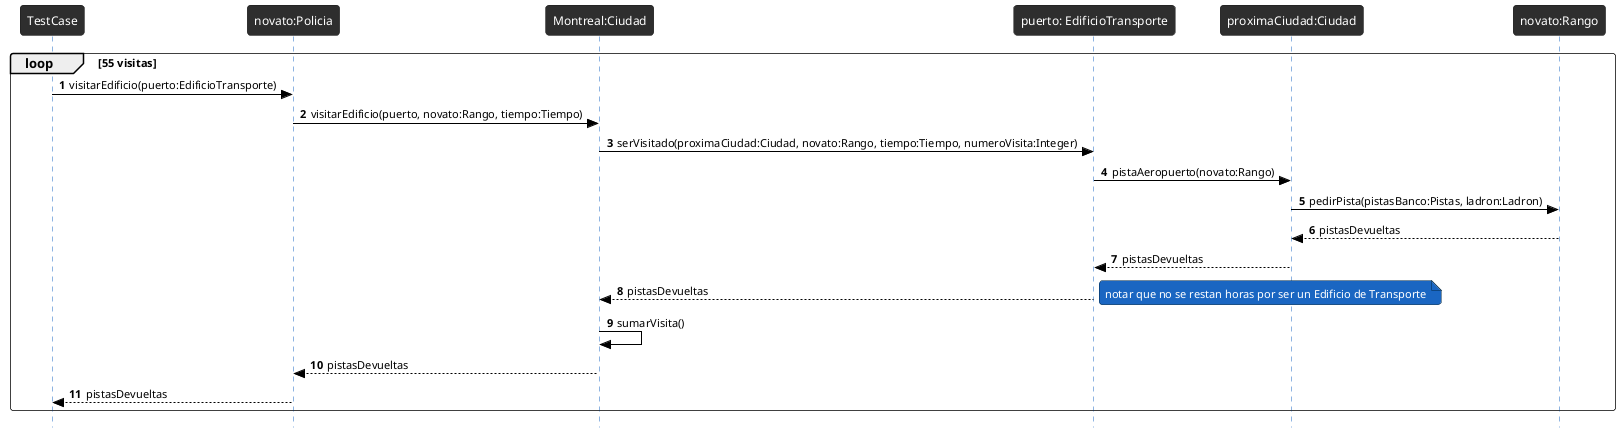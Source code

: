 @startuml

!theme reddress-darkblue
autonumber
skinparam style strictuml
skinparam BackGroundColor white
skinparam RoundCorner 7
skinparam SequenceGroupFontColor black
skinparam SequenceGroupBorderColor black
skinparam SequenceGroupBorderThickness 0.5
skinparam ArrowFontColor black
skinparam ArrowColor black
skinparam ActorFontColor black
skinparam participantFontSize 12
skinparam SequenceLifeLineBackGroundColor 2e2e2e
loop 55 visitas
TestCase -> "novato:Policia" as policia: visitarEdificio(puerto:EdificioTransporte)

policia -> "Montreal:Ciudad" as montreal : visitarEdificio(puerto, novato:Rango, tiempo:Tiempo)

montreal ->"puerto: EdificioTransporte" as edificio: serVisitado(proximaCiudad:Ciudad, novato:Rango, tiempo:Tiempo, numeroVisita:Integer)
edificio -> "proximaCiudad:Ciudad" as proximaCiudad : pistaAeropuerto(novato:Rango)
proximaCiudad -> "novato:Rango" as rango : pedirPista(pistasBanco:Pistas, ladron:Ladron)
rango --> proximaCiudad: pistasDevueltas
proximaCiudad -->edificio : pistasDevueltas

montreal <-- edificio: pistasDevueltas
note right: notar que no se restan horas por ser un Edificio de Transporte
montreal -> montreal : sumarVisita()
policia <-- montreal: pistasDevueltas
policia --> TestCase: pistasDevueltas
end

@enduml